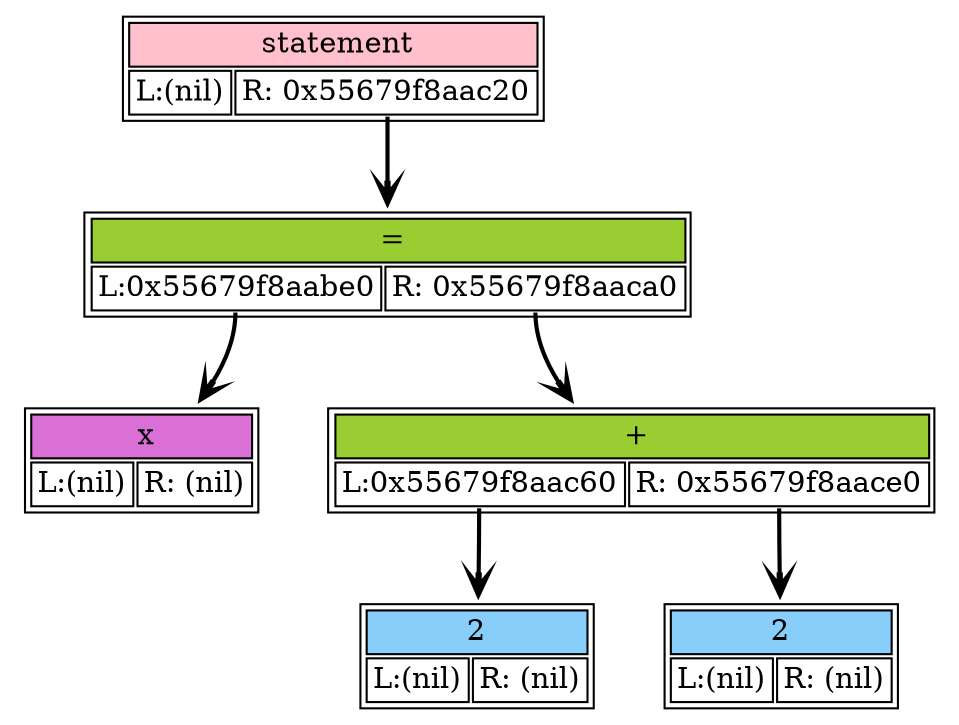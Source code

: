 digraph dump_graph {
	rankdir=TV; 
node0x55679f8aada0 [shape=plaintext
					label=<<table border='1' cellborder='1'>
			<tr><td colspan="2" bgcolor="pink" > statement</td></tr>
					<tr><td port= "lchild">L:(nil)</td><td port="rchild">R: 0x55679f8aac20</td></tr>
				</table>>];
		node0x55679f8aada0:rchild -> node0x55679f8aac20[style=bold, arrowhead=vee];
node0x55679f8aabe0 [shape=plaintext
					label=<<table border='1' cellborder='1'>
			<tr><td colspan="2" bgcolor="orchid" > x</td></tr>
					<tr><td port= "lchild">L:(nil)</td><td port="rchild">R: (nil)</td></tr>
				</table>>];
node0x55679f8aac20 [shape=plaintext
					label=<<table border='1' cellborder='1'>
			<tr><td colspan="2" bgcolor="olivedrab3" > =</td></tr>
					<tr><td port= "lchild">L:0x55679f8aabe0</td><td port="rchild">R: 0x55679f8aaca0</td></tr>
				</table>>];
		node0x55679f8aac20:lchild -> node0x55679f8aabe0[style=bold, arrowhead=vee];
		node0x55679f8aac20:rchild -> node0x55679f8aaca0[style=bold, arrowhead=vee];
node0x55679f8aac60 [shape=plaintext
					label=<<table border='1' cellborder='1'>
			<tr><td colspan="2" bgcolor="lightskyblue" >2</td></tr>
					<tr><td port= "lchild">L:(nil)</td><td port="rchild">R: (nil)</td></tr>
				</table>>];
node0x55679f8aaca0 [shape=plaintext
					label=<<table border='1' cellborder='1'>
			<tr><td colspan="2" bgcolor="olivedrab3" > +</td></tr>
					<tr><td port= "lchild">L:0x55679f8aac60</td><td port="rchild">R: 0x55679f8aace0</td></tr>
				</table>>];
		node0x55679f8aaca0:lchild -> node0x55679f8aac60[style=bold, arrowhead=vee];
		node0x55679f8aaca0:rchild -> node0x55679f8aace0[style=bold, arrowhead=vee];
node0x55679f8aace0 [shape=plaintext
					label=<<table border='1' cellborder='1'>
			<tr><td colspan="2" bgcolor="lightskyblue" >2</td></tr>
					<tr><td port= "lchild">L:(nil)</td><td port="rchild">R: (nil)</td></tr>
				</table>>];
}
